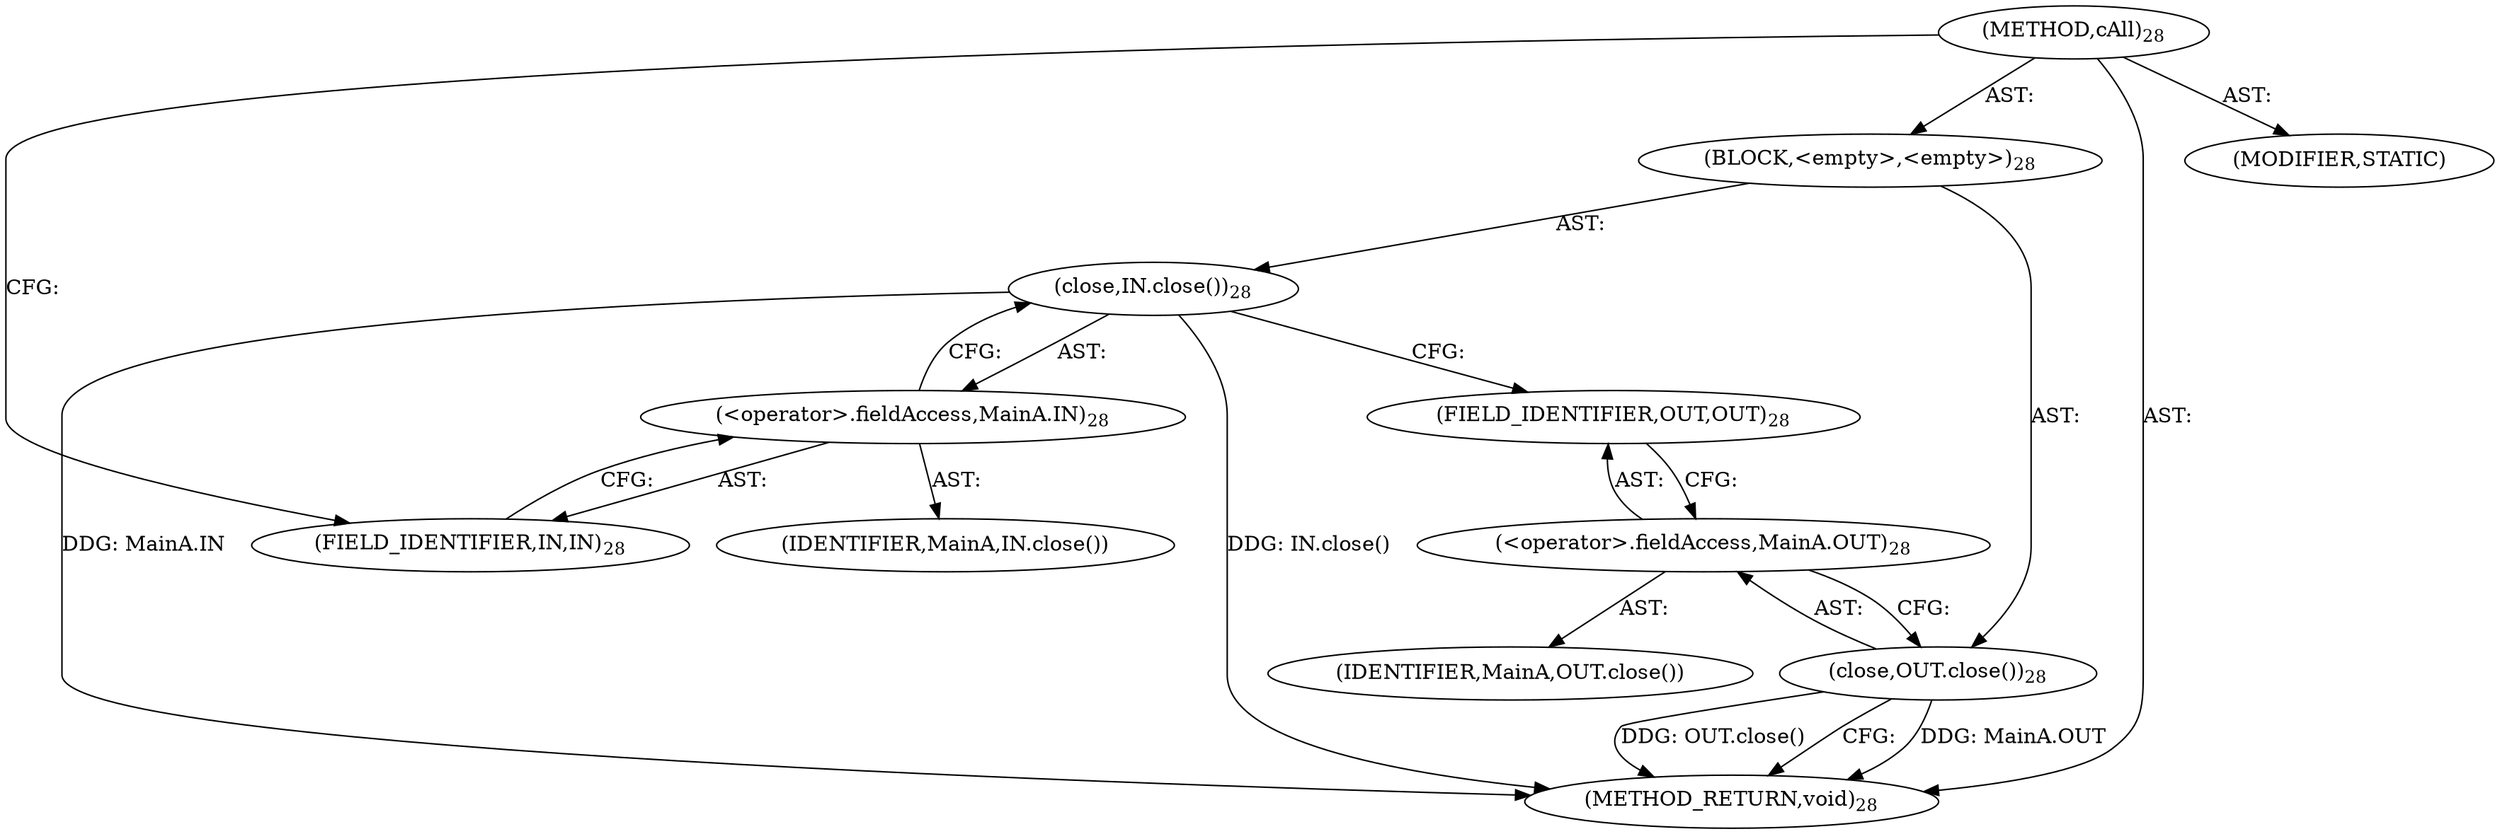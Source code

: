 digraph "cAll" {  
"46" [label = <(METHOD,cAll)<SUB>28</SUB>> ]
"47" [label = <(BLOCK,&lt;empty&gt;,&lt;empty&gt;)<SUB>28</SUB>> ]
"48" [label = <(close,IN.close())<SUB>28</SUB>> ]
"49" [label = <(&lt;operator&gt;.fieldAccess,MainA.IN)<SUB>28</SUB>> ]
"50" [label = <(IDENTIFIER,MainA,IN.close())> ]
"51" [label = <(FIELD_IDENTIFIER,IN,IN)<SUB>28</SUB>> ]
"52" [label = <(close,OUT.close())<SUB>28</SUB>> ]
"53" [label = <(&lt;operator&gt;.fieldAccess,MainA.OUT)<SUB>28</SUB>> ]
"54" [label = <(IDENTIFIER,MainA,OUT.close())> ]
"55" [label = <(FIELD_IDENTIFIER,OUT,OUT)<SUB>28</SUB>> ]
"56" [label = <(MODIFIER,STATIC)> ]
"57" [label = <(METHOD_RETURN,void)<SUB>28</SUB>> ]
  "46" -> "47"  [ label = "AST: "] 
  "46" -> "56"  [ label = "AST: "] 
  "46" -> "57"  [ label = "AST: "] 
  "47" -> "48"  [ label = "AST: "] 
  "47" -> "52"  [ label = "AST: "] 
  "48" -> "49"  [ label = "AST: "] 
  "49" -> "50"  [ label = "AST: "] 
  "49" -> "51"  [ label = "AST: "] 
  "52" -> "53"  [ label = "AST: "] 
  "53" -> "54"  [ label = "AST: "] 
  "53" -> "55"  [ label = "AST: "] 
  "48" -> "55"  [ label = "CFG: "] 
  "52" -> "57"  [ label = "CFG: "] 
  "49" -> "48"  [ label = "CFG: "] 
  "53" -> "52"  [ label = "CFG: "] 
  "51" -> "49"  [ label = "CFG: "] 
  "55" -> "53"  [ label = "CFG: "] 
  "46" -> "51"  [ label = "CFG: "] 
  "48" -> "57"  [ label = "DDG: MainA.IN"] 
  "48" -> "57"  [ label = "DDG: IN.close()"] 
  "52" -> "57"  [ label = "DDG: MainA.OUT"] 
  "52" -> "57"  [ label = "DDG: OUT.close()"] 
}
